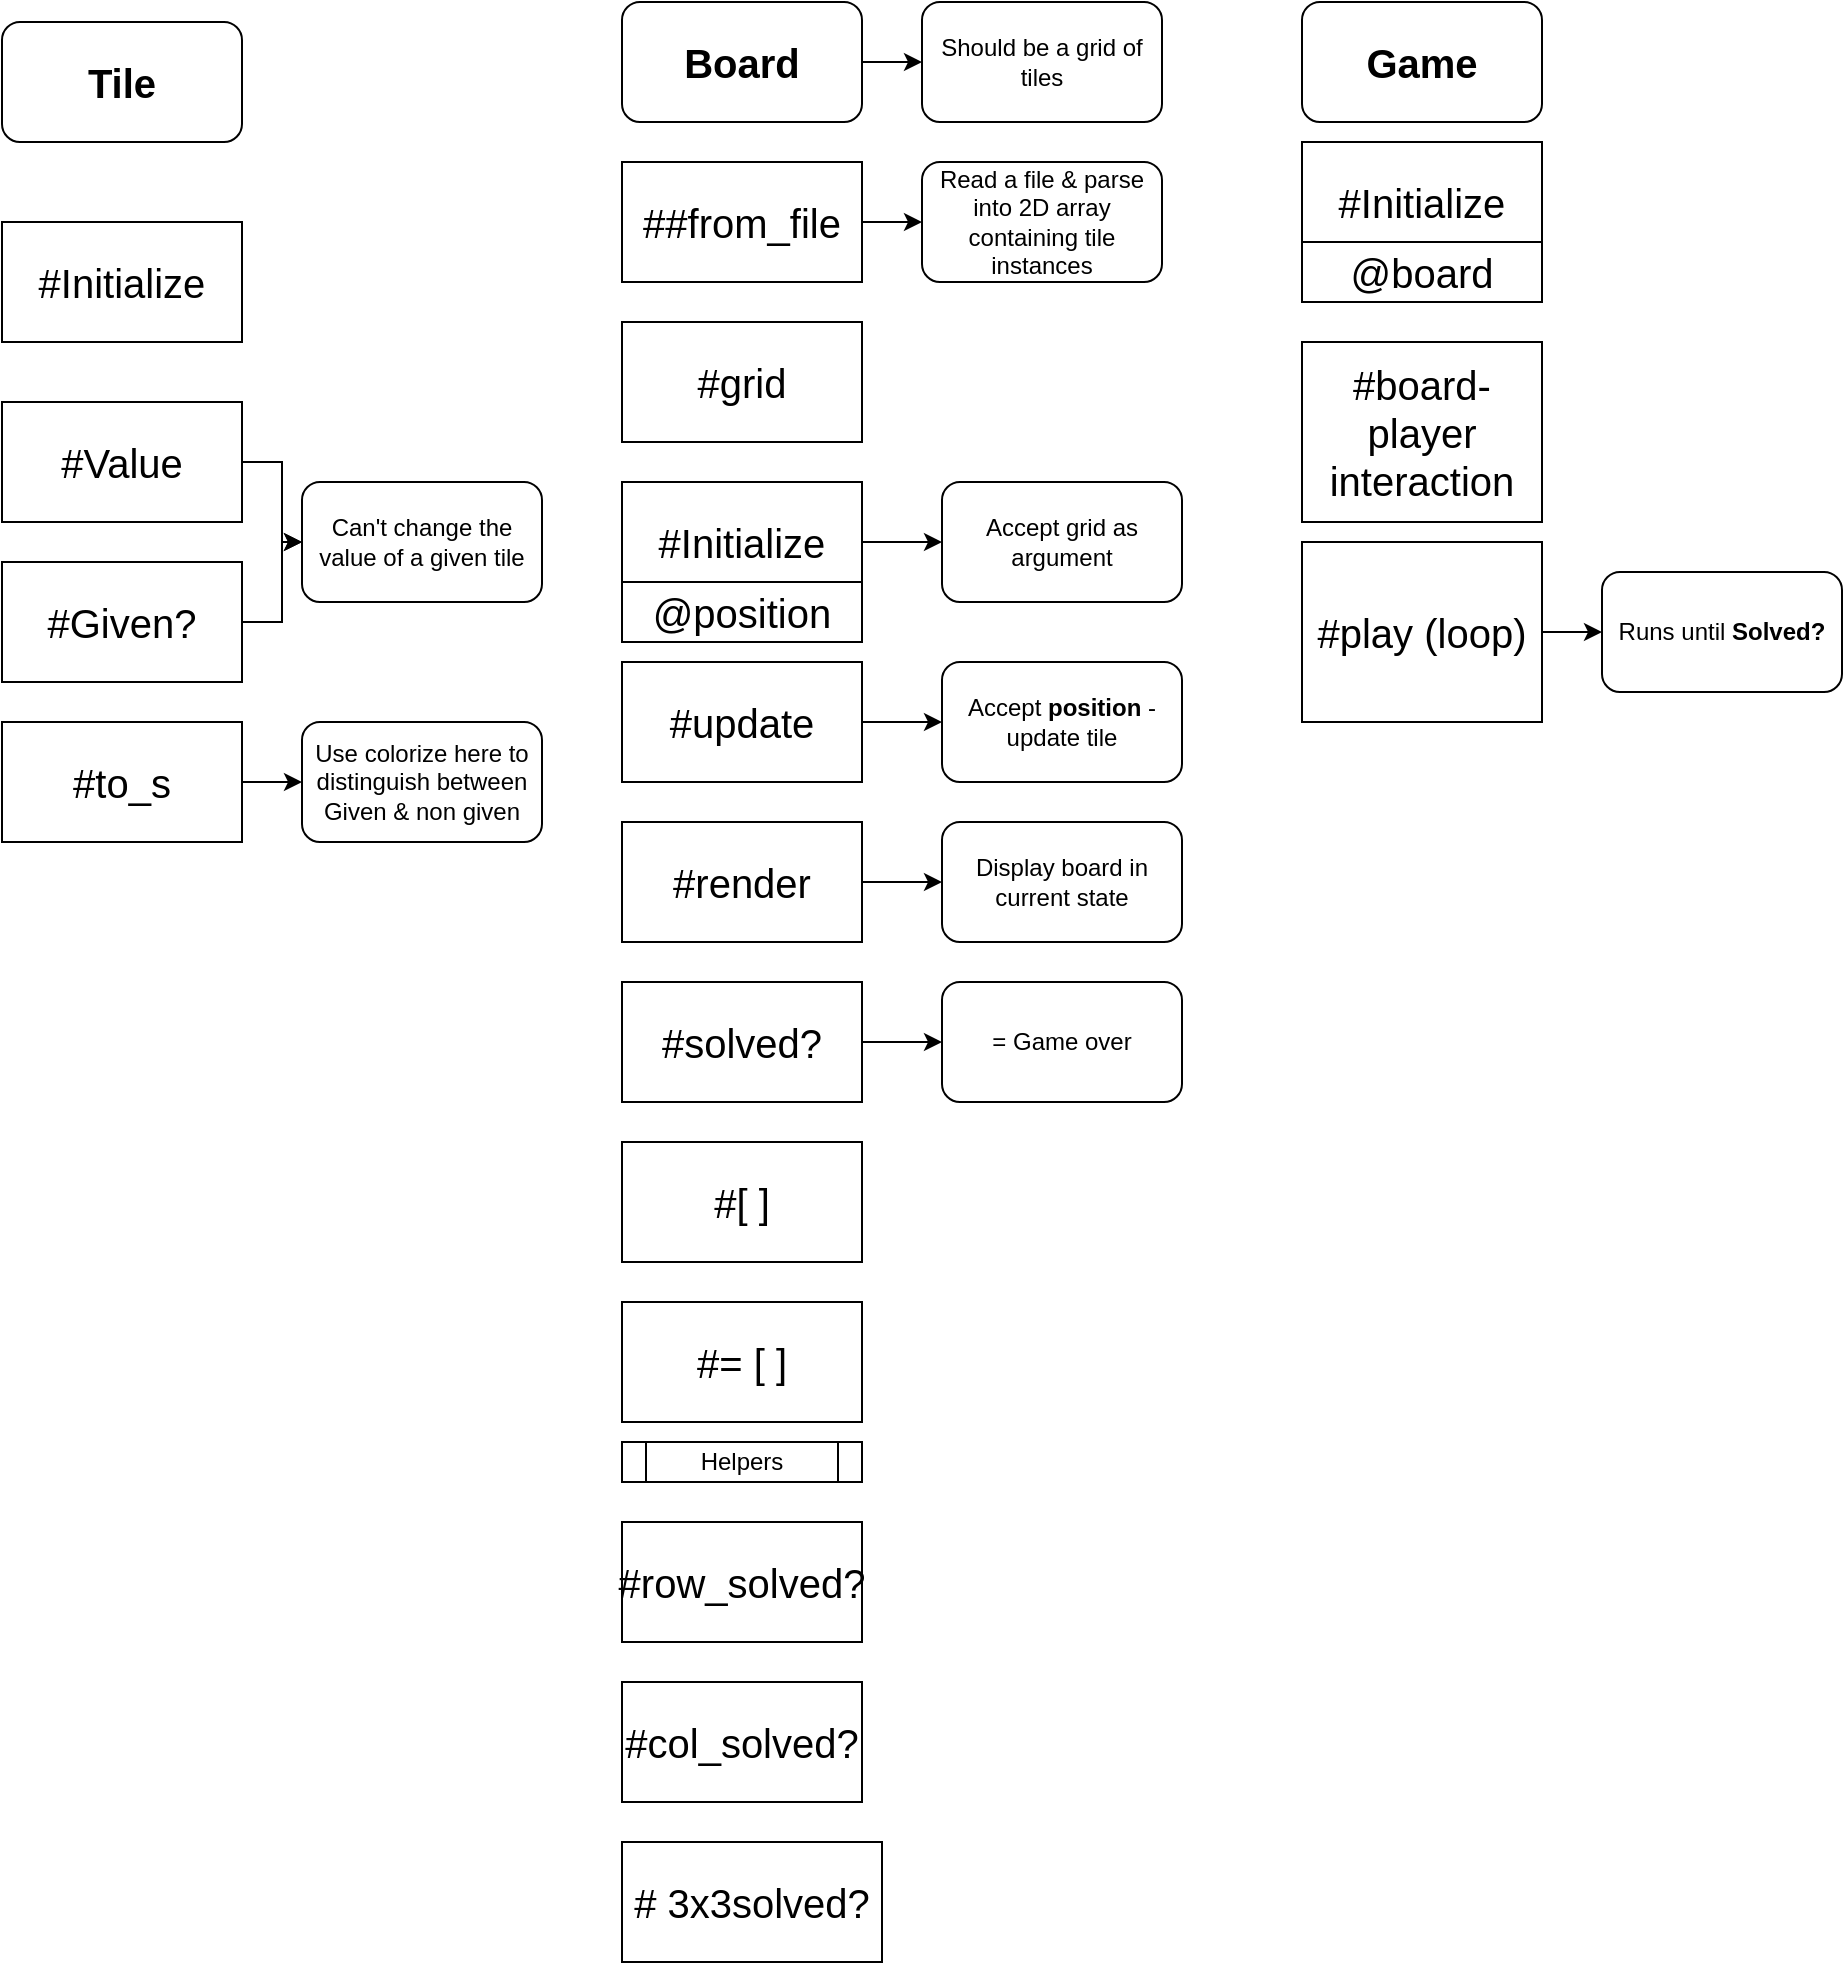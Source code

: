 <mxfile version="17.4.4" type="github">
  <diagram id="PwHjWjgbPjcunYKevSnQ" name="Page-1">
    <mxGraphModel dx="2062" dy="1121" grid="1" gridSize="10" guides="1" tooltips="1" connect="1" arrows="1" fold="1" page="1" pageScale="1" pageWidth="850" pageHeight="1100" math="0" shadow="0">
      <root>
        <mxCell id="0" />
        <mxCell id="1" parent="0" />
        <mxCell id="4-NkXw4DafUeV1T8jJpe-1" value="&lt;font style=&quot;font-size: 20px&quot;&gt;&lt;b&gt;Tile&lt;/b&gt;&lt;/font&gt;" style="rounded=1;whiteSpace=wrap;html=1;" vertex="1" parent="1">
          <mxGeometry x="30" y="50" width="120" height="60" as="geometry" />
        </mxCell>
        <mxCell id="4-NkXw4DafUeV1T8jJpe-16" style="edgeStyle=orthogonalEdgeStyle;rounded=0;orthogonalLoop=1;jettySize=auto;html=1;exitX=1;exitY=0.5;exitDx=0;exitDy=0;fontSize=12;" edge="1" parent="1" source="4-NkXw4DafUeV1T8jJpe-3" target="4-NkXw4DafUeV1T8jJpe-6">
          <mxGeometry relative="1" as="geometry" />
        </mxCell>
        <mxCell id="4-NkXw4DafUeV1T8jJpe-3" value="#Value" style="rounded=0;whiteSpace=wrap;html=1;fontSize=20;" vertex="1" parent="1">
          <mxGeometry x="30" y="240" width="120" height="60" as="geometry" />
        </mxCell>
        <mxCell id="4-NkXw4DafUeV1T8jJpe-17" style="edgeStyle=orthogonalEdgeStyle;rounded=0;orthogonalLoop=1;jettySize=auto;html=1;exitX=1;exitY=0.5;exitDx=0;exitDy=0;entryX=0;entryY=0.5;entryDx=0;entryDy=0;fontSize=12;" edge="1" parent="1" source="4-NkXw4DafUeV1T8jJpe-4" target="4-NkXw4DafUeV1T8jJpe-6">
          <mxGeometry relative="1" as="geometry" />
        </mxCell>
        <mxCell id="4-NkXw4DafUeV1T8jJpe-4" value="#Given?" style="rounded=0;whiteSpace=wrap;html=1;fontSize=20;" vertex="1" parent="1">
          <mxGeometry x="30" y="320" width="120" height="60" as="geometry" />
        </mxCell>
        <mxCell id="4-NkXw4DafUeV1T8jJpe-6" value="Can&#39;t change the value of a given tile" style="rounded=1;whiteSpace=wrap;html=1;fontSize=12;" vertex="1" parent="1">
          <mxGeometry x="180" y="280" width="120" height="60" as="geometry" />
        </mxCell>
        <mxCell id="4-NkXw4DafUeV1T8jJpe-18" style="edgeStyle=orthogonalEdgeStyle;rounded=0;orthogonalLoop=1;jettySize=auto;html=1;exitX=1;exitY=0.5;exitDx=0;exitDy=0;fontSize=12;" edge="1" parent="1" source="4-NkXw4DafUeV1T8jJpe-7" target="4-NkXw4DafUeV1T8jJpe-8">
          <mxGeometry relative="1" as="geometry" />
        </mxCell>
        <mxCell id="4-NkXw4DafUeV1T8jJpe-7" value="#to_s" style="rounded=0;whiteSpace=wrap;html=1;fontSize=20;" vertex="1" parent="1">
          <mxGeometry x="30" y="400" width="120" height="60" as="geometry" />
        </mxCell>
        <mxCell id="4-NkXw4DafUeV1T8jJpe-8" value="Use colorize here to distinguish between Given &amp;amp; non given" style="rounded=1;whiteSpace=wrap;html=1;fontSize=12;" vertex="1" parent="1">
          <mxGeometry x="180" y="400" width="120" height="60" as="geometry" />
        </mxCell>
        <mxCell id="4-NkXw4DafUeV1T8jJpe-19" style="edgeStyle=orthogonalEdgeStyle;rounded=0;orthogonalLoop=1;jettySize=auto;html=1;exitX=1;exitY=0.5;exitDx=0;exitDy=0;entryX=0;entryY=0.5;entryDx=0;entryDy=0;fontSize=12;" edge="1" parent="1" source="4-NkXw4DafUeV1T8jJpe-9" target="4-NkXw4DafUeV1T8jJpe-10">
          <mxGeometry relative="1" as="geometry" />
        </mxCell>
        <mxCell id="4-NkXw4DafUeV1T8jJpe-9" value="&lt;font style=&quot;font-size: 20px&quot;&gt;&lt;b&gt;Board&lt;/b&gt;&lt;/font&gt;" style="rounded=1;whiteSpace=wrap;html=1;" vertex="1" parent="1">
          <mxGeometry x="340" y="40" width="120" height="60" as="geometry" />
        </mxCell>
        <mxCell id="4-NkXw4DafUeV1T8jJpe-10" value="Should be a grid of tiles" style="rounded=1;whiteSpace=wrap;html=1;fontSize=12;" vertex="1" parent="1">
          <mxGeometry x="490" y="40" width="120" height="60" as="geometry" />
        </mxCell>
        <mxCell id="4-NkXw4DafUeV1T8jJpe-15" style="edgeStyle=orthogonalEdgeStyle;rounded=0;orthogonalLoop=1;jettySize=auto;html=1;exitX=1;exitY=0.5;exitDx=0;exitDy=0;fontSize=12;" edge="1" parent="1" source="4-NkXw4DafUeV1T8jJpe-11" target="4-NkXw4DafUeV1T8jJpe-12">
          <mxGeometry relative="1" as="geometry" />
        </mxCell>
        <mxCell id="4-NkXw4DafUeV1T8jJpe-11" value="#Initialize" style="rounded=0;whiteSpace=wrap;html=1;fontSize=20;" vertex="1" parent="1">
          <mxGeometry x="340" y="280" width="120" height="60" as="geometry" />
        </mxCell>
        <mxCell id="4-NkXw4DafUeV1T8jJpe-12" value="Accept grid as argument" style="rounded=1;whiteSpace=wrap;html=1;fontSize=12;" vertex="1" parent="1">
          <mxGeometry x="500" y="280" width="120" height="60" as="geometry" />
        </mxCell>
        <mxCell id="4-NkXw4DafUeV1T8jJpe-13" value="#grid" style="rounded=0;whiteSpace=wrap;html=1;fontSize=20;" vertex="1" parent="1">
          <mxGeometry x="340" y="200" width="120" height="60" as="geometry" />
        </mxCell>
        <mxCell id="4-NkXw4DafUeV1T8jJpe-22" style="edgeStyle=orthogonalEdgeStyle;rounded=0;orthogonalLoop=1;jettySize=auto;html=1;exitX=1;exitY=0.5;exitDx=0;exitDy=0;fontSize=12;" edge="1" parent="1" source="4-NkXw4DafUeV1T8jJpe-14" target="4-NkXw4DafUeV1T8jJpe-20">
          <mxGeometry relative="1" as="geometry" />
        </mxCell>
        <mxCell id="4-NkXw4DafUeV1T8jJpe-14" value="##from_file" style="rounded=0;whiteSpace=wrap;html=1;fontSize=20;" vertex="1" parent="1">
          <mxGeometry x="340" y="120" width="120" height="60" as="geometry" />
        </mxCell>
        <mxCell id="4-NkXw4DafUeV1T8jJpe-20" value="Read a file &amp;amp; parse into 2D array containing tile instances" style="rounded=1;whiteSpace=wrap;html=1;fontSize=12;" vertex="1" parent="1">
          <mxGeometry x="490" y="120" width="120" height="60" as="geometry" />
        </mxCell>
        <mxCell id="4-NkXw4DafUeV1T8jJpe-21" value="#Initialize" style="rounded=0;whiteSpace=wrap;html=1;fontSize=20;" vertex="1" parent="1">
          <mxGeometry x="30" y="150" width="120" height="60" as="geometry" />
        </mxCell>
        <mxCell id="4-NkXw4DafUeV1T8jJpe-29" style="edgeStyle=orthogonalEdgeStyle;rounded=0;orthogonalLoop=1;jettySize=auto;html=1;exitX=1;exitY=0.5;exitDx=0;exitDy=0;entryX=0;entryY=0.5;entryDx=0;entryDy=0;fontSize=12;" edge="1" parent="1" source="4-NkXw4DafUeV1T8jJpe-23" target="4-NkXw4DafUeV1T8jJpe-26">
          <mxGeometry relative="1" as="geometry" />
        </mxCell>
        <mxCell id="4-NkXw4DafUeV1T8jJpe-23" value="#update" style="rounded=0;whiteSpace=wrap;html=1;fontSize=20;" vertex="1" parent="1">
          <mxGeometry x="340" y="370" width="120" height="60" as="geometry" />
        </mxCell>
        <mxCell id="4-NkXw4DafUeV1T8jJpe-31" style="edgeStyle=orthogonalEdgeStyle;rounded=0;orthogonalLoop=1;jettySize=auto;html=1;exitX=1;exitY=0.5;exitDx=0;exitDy=0;entryX=0;entryY=0.5;entryDx=0;entryDy=0;fontSize=12;" edge="1" parent="1" source="4-NkXw4DafUeV1T8jJpe-24" target="4-NkXw4DafUeV1T8jJpe-30">
          <mxGeometry relative="1" as="geometry" />
        </mxCell>
        <mxCell id="4-NkXw4DafUeV1T8jJpe-24" value="#render" style="rounded=0;whiteSpace=wrap;html=1;fontSize=20;" vertex="1" parent="1">
          <mxGeometry x="340" y="450" width="120" height="60" as="geometry" />
        </mxCell>
        <mxCell id="4-NkXw4DafUeV1T8jJpe-33" style="edgeStyle=orthogonalEdgeStyle;rounded=0;orthogonalLoop=1;jettySize=auto;html=1;exitX=1;exitY=0.5;exitDx=0;exitDy=0;entryX=0;entryY=0.5;entryDx=0;entryDy=0;fontSize=12;" edge="1" parent="1" source="4-NkXw4DafUeV1T8jJpe-25" target="4-NkXw4DafUeV1T8jJpe-32">
          <mxGeometry relative="1" as="geometry" />
        </mxCell>
        <mxCell id="4-NkXw4DafUeV1T8jJpe-25" value="#solved?" style="rounded=0;whiteSpace=wrap;html=1;fontSize=20;" vertex="1" parent="1">
          <mxGeometry x="340" y="530" width="120" height="60" as="geometry" />
        </mxCell>
        <mxCell id="4-NkXw4DafUeV1T8jJpe-26" value="Accept &lt;b&gt;position&lt;/b&gt; - update tile" style="rounded=1;whiteSpace=wrap;html=1;fontSize=12;" vertex="1" parent="1">
          <mxGeometry x="500" y="370" width="120" height="60" as="geometry" />
        </mxCell>
        <mxCell id="4-NkXw4DafUeV1T8jJpe-27" value="#[ ]" style="rounded=0;whiteSpace=wrap;html=1;fontSize=20;" vertex="1" parent="1">
          <mxGeometry x="340" y="610" width="120" height="60" as="geometry" />
        </mxCell>
        <mxCell id="4-NkXw4DafUeV1T8jJpe-28" value="#= [ ]" style="rounded=0;whiteSpace=wrap;html=1;fontSize=20;" vertex="1" parent="1">
          <mxGeometry x="340" y="690" width="120" height="60" as="geometry" />
        </mxCell>
        <mxCell id="4-NkXw4DafUeV1T8jJpe-30" value="Display board in current state" style="rounded=1;whiteSpace=wrap;html=1;fontSize=12;" vertex="1" parent="1">
          <mxGeometry x="500" y="450" width="120" height="60" as="geometry" />
        </mxCell>
        <mxCell id="4-NkXw4DafUeV1T8jJpe-32" value="= Game over" style="rounded=1;whiteSpace=wrap;html=1;fontSize=12;" vertex="1" parent="1">
          <mxGeometry x="500" y="530" width="120" height="60" as="geometry" />
        </mxCell>
        <mxCell id="4-NkXw4DafUeV1T8jJpe-35" value="Helpers" style="shape=process;whiteSpace=wrap;html=1;backgroundOutline=1;fontSize=12;" vertex="1" parent="1">
          <mxGeometry x="340" y="760" width="120" height="20" as="geometry" />
        </mxCell>
        <mxCell id="4-NkXw4DafUeV1T8jJpe-36" value="#row_solved?" style="rounded=0;whiteSpace=wrap;html=1;fontSize=20;" vertex="1" parent="1">
          <mxGeometry x="340" y="800" width="120" height="60" as="geometry" />
        </mxCell>
        <mxCell id="4-NkXw4DafUeV1T8jJpe-37" value="#col_solved?" style="rounded=0;whiteSpace=wrap;html=1;fontSize=20;" vertex="1" parent="1">
          <mxGeometry x="340" y="880" width="120" height="60" as="geometry" />
        </mxCell>
        <mxCell id="4-NkXw4DafUeV1T8jJpe-38" value="# 3x3solved?" style="rounded=0;whiteSpace=wrap;html=1;fontSize=20;" vertex="1" parent="1">
          <mxGeometry x="340" y="960" width="130" height="60" as="geometry" />
        </mxCell>
        <mxCell id="4-NkXw4DafUeV1T8jJpe-39" value="&lt;font style=&quot;font-size: 20px&quot;&gt;&lt;b&gt;Game&lt;/b&gt;&lt;/font&gt;" style="rounded=1;whiteSpace=wrap;html=1;" vertex="1" parent="1">
          <mxGeometry x="680" y="40" width="120" height="60" as="geometry" />
        </mxCell>
        <mxCell id="4-NkXw4DafUeV1T8jJpe-40" value="@position" style="rounded=0;whiteSpace=wrap;html=1;fontSize=20;" vertex="1" parent="1">
          <mxGeometry x="340" y="330" width="120" height="30" as="geometry" />
        </mxCell>
        <mxCell id="4-NkXw4DafUeV1T8jJpe-41" value="#Initialize" style="rounded=0;whiteSpace=wrap;html=1;fontSize=20;" vertex="1" parent="1">
          <mxGeometry x="680" y="110" width="120" height="60" as="geometry" />
        </mxCell>
        <mxCell id="4-NkXw4DafUeV1T8jJpe-42" value="@board" style="rounded=0;whiteSpace=wrap;html=1;fontSize=20;" vertex="1" parent="1">
          <mxGeometry x="680" y="160" width="120" height="30" as="geometry" />
        </mxCell>
        <mxCell id="4-NkXw4DafUeV1T8jJpe-43" value="#board-player interaction" style="rounded=0;whiteSpace=wrap;html=1;fontSize=20;" vertex="1" parent="1">
          <mxGeometry x="680" y="210" width="120" height="90" as="geometry" />
        </mxCell>
        <mxCell id="4-NkXw4DafUeV1T8jJpe-46" style="edgeStyle=orthogonalEdgeStyle;rounded=0;orthogonalLoop=1;jettySize=auto;html=1;exitX=1;exitY=0.5;exitDx=0;exitDy=0;entryX=0;entryY=0.5;entryDx=0;entryDy=0;fontSize=12;" edge="1" parent="1" source="4-NkXw4DafUeV1T8jJpe-44" target="4-NkXw4DafUeV1T8jJpe-45">
          <mxGeometry relative="1" as="geometry" />
        </mxCell>
        <mxCell id="4-NkXw4DafUeV1T8jJpe-44" value="#play (loop)" style="rounded=0;whiteSpace=wrap;html=1;fontSize=20;" vertex="1" parent="1">
          <mxGeometry x="680" y="310" width="120" height="90" as="geometry" />
        </mxCell>
        <mxCell id="4-NkXw4DafUeV1T8jJpe-45" value="Runs until &lt;b&gt;Solved?&lt;/b&gt;" style="rounded=1;whiteSpace=wrap;html=1;fontSize=12;" vertex="1" parent="1">
          <mxGeometry x="830" y="325" width="120" height="60" as="geometry" />
        </mxCell>
      </root>
    </mxGraphModel>
  </diagram>
</mxfile>

